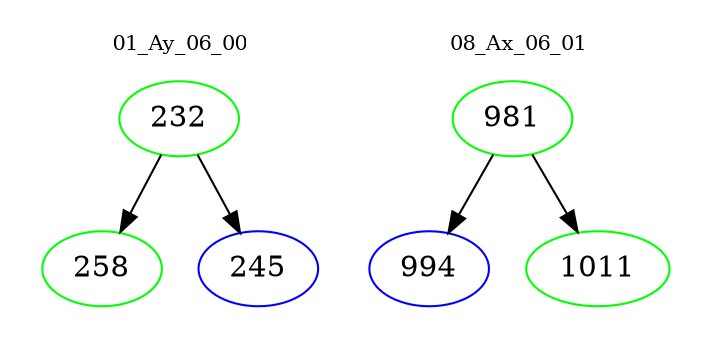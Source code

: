 digraph{
subgraph cluster_0 {
color = white
label = "01_Ay_06_00";
fontsize=10;
T0_232 [label="232", color="green"]
T0_232 -> T0_258 [color="black"]
T0_258 [label="258", color="green"]
T0_232 -> T0_245 [color="black"]
T0_245 [label="245", color="blue"]
}
subgraph cluster_1 {
color = white
label = "08_Ax_06_01";
fontsize=10;
T1_981 [label="981", color="green"]
T1_981 -> T1_994 [color="black"]
T1_994 [label="994", color="blue"]
T1_981 -> T1_1011 [color="black"]
T1_1011 [label="1011", color="green"]
}
}
